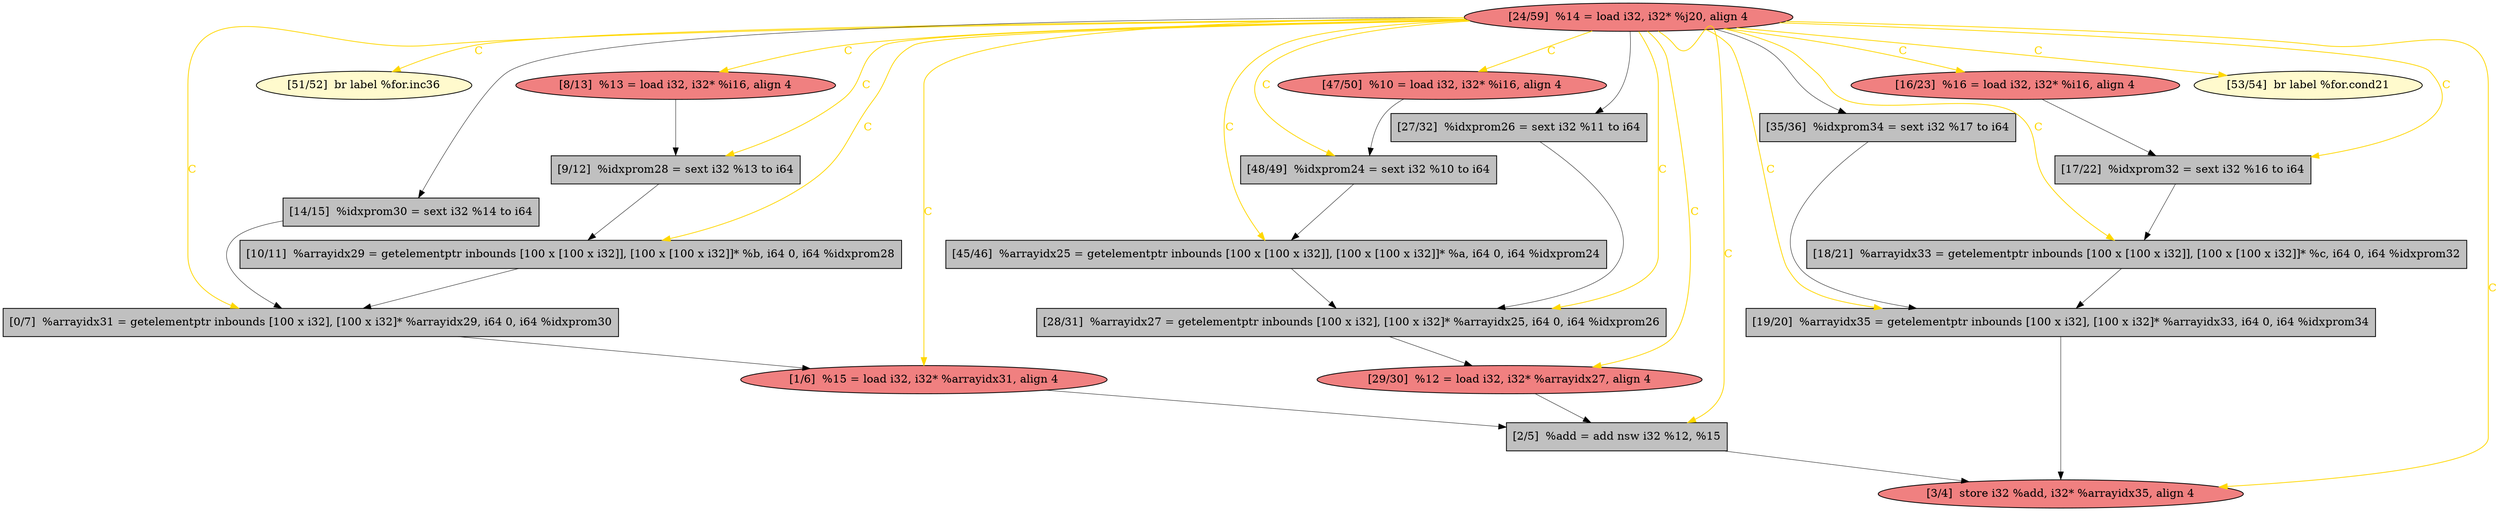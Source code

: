 
digraph G {


node1000 [fillcolor=lightcoral,label="[29/30]  %12 = load i32, i32* %arrayidx27, align 4",shape=ellipse,style=filled ]
node999 [fillcolor=lemonchiffon,label="[51/52]  br label %for.inc36",shape=ellipse,style=filled ]
node998 [fillcolor=grey,label="[28/31]  %arrayidx27 = getelementptr inbounds [100 x i32], [100 x i32]* %arrayidx25, i64 0, i64 %idxprom26",shape=rectangle,style=filled ]
node997 [fillcolor=grey,label="[9/12]  %idxprom28 = sext i32 %13 to i64",shape=rectangle,style=filled ]
node996 [fillcolor=grey,label="[17/22]  %idxprom32 = sext i32 %16 to i64",shape=rectangle,style=filled ]
node995 [fillcolor=grey,label="[27/32]  %idxprom26 = sext i32 %11 to i64",shape=rectangle,style=filled ]
node983 [fillcolor=lightcoral,label="[47/50]  %10 = load i32, i32* %i16, align 4",shape=ellipse,style=filled ]
node981 [fillcolor=grey,label="[18/21]  %arrayidx33 = getelementptr inbounds [100 x [100 x i32]], [100 x [100 x i32]]* %c, i64 0, i64 %idxprom32",shape=rectangle,style=filled ]
node984 [fillcolor=grey,label="[2/5]  %add = add nsw i32 %12, %15",shape=rectangle,style=filled ]
node985 [fillcolor=grey,label="[45/46]  %arrayidx25 = getelementptr inbounds [100 x [100 x i32]], [100 x [100 x i32]]* %a, i64 0, i64 %idxprom24",shape=rectangle,style=filled ]
node987 [fillcolor=grey,label="[48/49]  %idxprom24 = sext i32 %10 to i64",shape=rectangle,style=filled ]
node986 [fillcolor=grey,label="[10/11]  %arrayidx29 = getelementptr inbounds [100 x [100 x i32]], [100 x [100 x i32]]* %b, i64 0, i64 %idxprom28",shape=rectangle,style=filled ]
node988 [fillcolor=grey,label="[0/7]  %arrayidx31 = getelementptr inbounds [100 x i32], [100 x i32]* %arrayidx29, i64 0, i64 %idxprom30",shape=rectangle,style=filled ]
node989 [fillcolor=lightcoral,label="[8/13]  %13 = load i32, i32* %i16, align 4",shape=ellipse,style=filled ]
node979 [fillcolor=grey,label="[14/15]  %idxprom30 = sext i32 %14 to i64",shape=rectangle,style=filled ]
node990 [fillcolor=lightcoral,label="[1/6]  %15 = load i32, i32* %arrayidx31, align 4",shape=ellipse,style=filled ]
node982 [fillcolor=grey,label="[19/20]  %arrayidx35 = getelementptr inbounds [100 x i32], [100 x i32]* %arrayidx33, i64 0, i64 %idxprom34",shape=rectangle,style=filled ]
node980 [fillcolor=lightcoral,label="[16/23]  %16 = load i32, i32* %i16, align 4",shape=ellipse,style=filled ]
node991 [fillcolor=lemonchiffon,label="[53/54]  br label %for.cond21",shape=ellipse,style=filled ]
node994 [fillcolor=grey,label="[35/36]  %idxprom34 = sext i32 %17 to i64",shape=rectangle,style=filled ]
node992 [fillcolor=lightcoral,label="[3/4]  store i32 %add, i32* %arrayidx35, align 4",shape=ellipse,style=filled ]
node993 [fillcolor=lightcoral,label="[24/59]  %14 = load i32, i32* %j20, align 4",shape=ellipse,style=filled ]

node982->node992 [style=solid,color=black,label="",penwidth=0.5,fontcolor=black ]
node989->node997 [style=solid,color=black,label="",penwidth=0.5,fontcolor=black ]
node993->node987 [style=solid,color=gold,label="C",penwidth=1.0,fontcolor=gold ]
node993->node981 [style=solid,color=gold,label="C",penwidth=1.0,fontcolor=gold ]
node986->node988 [style=solid,color=black,label="",penwidth=0.5,fontcolor=black ]
node980->node996 [style=solid,color=black,label="",penwidth=0.5,fontcolor=black ]
node996->node981 [style=solid,color=black,label="",penwidth=0.5,fontcolor=black ]
node993->node980 [style=solid,color=gold,label="C",penwidth=1.0,fontcolor=gold ]
node993->node995 [style=solid,color=black,label="",penwidth=0.5,fontcolor=black ]
node998->node1000 [style=solid,color=black,label="",penwidth=0.5,fontcolor=black ]
node993->node996 [style=solid,color=gold,label="C",penwidth=1.0,fontcolor=gold ]
node979->node988 [style=solid,color=black,label="",penwidth=0.5,fontcolor=black ]
node993->node994 [style=solid,color=black,label="",penwidth=0.5,fontcolor=black ]
node993->node989 [style=solid,color=gold,label="C",penwidth=1.0,fontcolor=gold ]
node981->node982 [style=solid,color=black,label="",penwidth=0.5,fontcolor=black ]
node985->node998 [style=solid,color=black,label="",penwidth=0.5,fontcolor=black ]
node993->node984 [style=solid,color=gold,label="C",penwidth=1.0,fontcolor=gold ]
node993->node979 [style=solid,color=black,label="",penwidth=0.5,fontcolor=black ]
node987->node985 [style=solid,color=black,label="",penwidth=0.5,fontcolor=black ]
node993->node986 [style=solid,color=gold,label="C",penwidth=1.0,fontcolor=gold ]
node984->node992 [style=solid,color=black,label="",penwidth=0.5,fontcolor=black ]
node993->node999 [style=solid,color=gold,label="C",penwidth=1.0,fontcolor=gold ]
node993->node991 [style=solid,color=gold,label="C",penwidth=1.0,fontcolor=gold ]
node993->node998 [style=solid,color=gold,label="C",penwidth=1.0,fontcolor=gold ]
node988->node990 [style=solid,color=black,label="",penwidth=0.5,fontcolor=black ]
node983->node987 [style=solid,color=black,label="",penwidth=0.5,fontcolor=black ]
node993->node992 [style=solid,color=gold,label="C",penwidth=1.0,fontcolor=gold ]
node1000->node984 [style=solid,color=black,label="",penwidth=0.5,fontcolor=black ]
node993->node1000 [style=solid,color=gold,label="C",penwidth=1.0,fontcolor=gold ]
node993->node990 [style=solid,color=gold,label="C",penwidth=1.0,fontcolor=gold ]
node993->node997 [style=solid,color=gold,label="C",penwidth=1.0,fontcolor=gold ]
node993->node982 [style=solid,color=gold,label="C",penwidth=1.0,fontcolor=gold ]
node997->node986 [style=solid,color=black,label="",penwidth=0.5,fontcolor=black ]
node993->node983 [style=solid,color=gold,label="C",penwidth=1.0,fontcolor=gold ]
node993->node988 [style=solid,color=gold,label="C",penwidth=1.0,fontcolor=gold ]
node994->node982 [style=solid,color=black,label="",penwidth=0.5,fontcolor=black ]
node993->node985 [style=solid,color=gold,label="C",penwidth=1.0,fontcolor=gold ]
node990->node984 [style=solid,color=black,label="",penwidth=0.5,fontcolor=black ]
node995->node998 [style=solid,color=black,label="",penwidth=0.5,fontcolor=black ]


}
